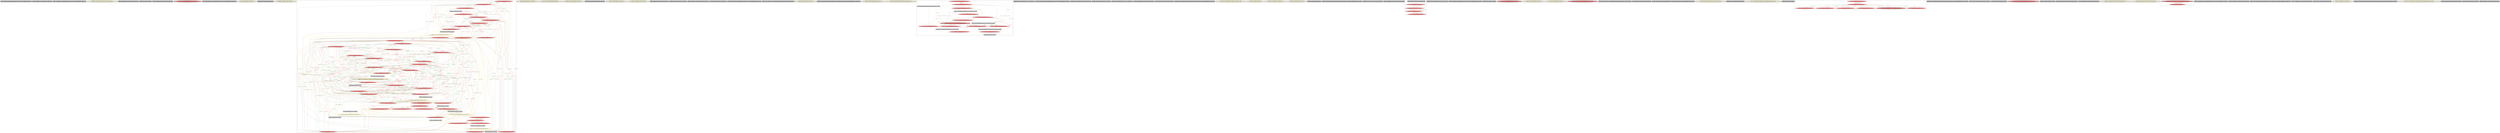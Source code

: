 
digraph G {





subgraph cluster81 {


node692 [penwidth=3.0,fontsize=20,fillcolor=grey,label="[9/62]  %arrayidx = getelementptr inbounds i32*, i32** %14, i64 %idxprom, !dbg !1323",shape=rectangle,style=filled ]



}

subgraph cluster80 {


node691 [penwidth=3.0,fontsize=20,fillcolor=grey,label="[84/87]  %idxprom33 = zext i32 %42 to i64, !dbg !1388",shape=rectangle,style=filled ]



}

subgraph cluster79 {


node690 [penwidth=3.0,fontsize=20,fillcolor=grey,label="[91/92]  %arrayidx53 = getelementptr inbounds i32*, i32** %56, i64 %idxprom52, !dbg !1415",shape=rectangle,style=filled ]



}

subgraph cluster12 {


node548 [penwidth=3.0,fontsize=20,fillcolor=lemonchiffon,label="[283/284]  br label %for.cond23, !dbg !1404, !llvm.loop !1405",shape=ellipse,style=filled ]



}

subgraph cluster21 {


node620 [penwidth=3.0,fontsize=20,fillcolor=grey,label="[180/183]  %idxprom9 = zext i32 %22 to i64, !dbg !1348",shape=rectangle,style=filled ]



}

subgraph cluster24 {


node623 [penwidth=3.0,fontsize=20,fillcolor=grey,label="[334/335]  %i = alloca i32, align 4",shape=rectangle,style=filled ]



}

subgraph cluster26 {


node625 [penwidth=3.0,fontsize=20,fillcolor=grey,label="[275/276]  %idxprom40 = zext i32 %48 to i64, !dbg !1397",shape=rectangle,style=filled ]



}

subgraph cluster29 {


node628 [penwidth=3.0,fontsize=20,fillcolor=lightcoral,label="[120/121]  call void @_ZdaPv(i8* %62) #11, !dbg !1425",shape=ellipse,style=filled ]



}

subgraph cluster18 {


node617 [penwidth=3.0,fontsize=20,fillcolor=grey,label="[139/140]  %arrayidx41 = getelementptr inbounds i32*, i32** %47, i64 %idxprom40, !dbg !1397",shape=rectangle,style=filled ]



}

subgraph cluster22 {


node621 [penwidth=3.0,fontsize=20,fillcolor=lemonchiffon,label="[5/6]  br label %delete.end, !dbg !1418",shape=ellipse,style=filled ]



}

subgraph cluster78 {


node689 [penwidth=3.0,fontsize=20,fillcolor=grey,label="[342/343]  %vsize.addr = alloca i32, align 4",shape=rectangle,style=filled ]



}

subgraph cluster34 {


node633 [penwidth=3.0,fontsize=20,fillcolor=lemonchiffon,label="[285/286]  br label %for.cond26, !dbg !1377",shape=ellipse,style=filled ]



}

subgraph cluster16 {


node613 [fillcolor=lightcoral,label="[169/170]  %34 = load i32, i32* %j, align 4, !dbg !1378",shape=ellipse,style=filled ]
node612 [fillcolor=grey,label="[98/293]  %cmp = icmp ult i32 %6, %7, !dbg !1318",shape=rectangle,style=filled ]
node607 [fillcolor=grey,label="[230/231]  %inc = add i32 %16, 1, !dbg !1327",shape=rectangle,style=filled ]
node606 [fillcolor=lightcoral,label="[217/220]  %37 = load i32, i32* %i, align 4, !dbg !1385",shape=ellipse,style=filled ]
node605 [fillcolor=lightcoral,label="[78/297]  store i32 %inc47, i32* %i, align 4, !dbg !1403",shape=ellipse,style=filled ]
node601 [fillcolor=grey,label="[271/288]  %cmp24 = icmp ult i32 %32, %33, !dbg !1372",shape=rectangle,style=filled ]
node600 [fillcolor=lemonchiffon,label="[152/225]  br i1 %cmp27, label %for.body28, label %for.end39, !dbg !1382",shape=ellipse,style=filled ]
node609 [fillcolor=lightcoral,label="[95/96]  %60 = load i32, i32* %i, align 4, !dbg !1420",shape=ellipse,style=filled ]
node596 [fillcolor=lemonchiffon,label="[272/287]  br i1 %cmp24, label %for.body25, label %for.end48, !dbg !1373",shape=ellipse,style=filled ]
node595 [fillcolor=lightcoral,label="[236/251]  %18 = load i32, i32* %vsize.addr, align 4, !dbg !1336",shape=ellipse,style=filled ]
node594 [fillcolor=lightcoral,label="[97/294]  %6 = load i32, i32* %i, align 4, !dbg !1315",shape=ellipse,style=filled ]
node611 [fillcolor=lightcoral,label="[71/304]  %16 = load i32, i32* %i, align 4, !dbg !1327",shape=ellipse,style=filled ]
node592 [fillcolor=grey,label="[239/240]  %inc21 = add i32 %31, 1, !dbg !1362",shape=rectangle,style=filled ]
node590 [fillcolor=lightcoral,label="[74/301]  store i32 %inc21, i32* %i, align 4, !dbg !1362",shape=ellipse,style=filled ]
node599 [fillcolor=lightcoral,label="[72/303]  store i32 0, i32* %i, align 4, !dbg !1407",shape=ellipse,style=filled ]
node589 [fillcolor=lightcoral,label="[186/187]  %24 = load i32, i32* %j, align 4, !dbg !1351",shape=ellipse,style=filled ]
node588 [fillcolor=grey,label="[166/167]  %inc18 = add i32 %30, 1, !dbg !1357",shape=rectangle,style=filled ]
node567 [fillcolor=lightcoral,label="[281/282]  %53 = load i32, i32* %i, align 4, !dbg !1403",shape=ellipse,style=filled ]
node602 [fillcolor=lightcoral,label="[270/289]  %33 = load i32, i32* %vsize.addr, align 4, !dbg !1371",shape=ellipse,style=filled ]
node593 [fillcolor=lightcoral,label="[70/305]  store i32 0, i32* %i, align 4, !dbg !1366",shape=ellipse,style=filled ]
node574 [fillcolor=grey,label="[200/201]  %inc38 = add i32 %46, 1, !dbg !1393",shape=rectangle,style=filled ]
node584 [fillcolor=grey,label="[80/81]  %cmp50 = icmp ult i32 %54, %55, !dbg !1413",shape=rectangle,style=filled ]
node560 [fillcolor=lightcoral,label="[160/213]  store i32 1, i32* %j, align 4, !dbg !1374",shape=ellipse,style=filled ]
node561 [fillcolor=lightcoral,label="[157/216]  %39 = load i32, i32* %j, align 4, !dbg !1386",shape=ellipse,style=filled ]
node578 [fillcolor=lightcoral,label="[68/307]  store i32 0, i32* %i, align 4, !dbg !1331",shape=ellipse,style=filled ]
node597 [fillcolor=grey,label="[277/278]  %inc47 = add i32 %53, 1, !dbg !1403",shape=rectangle,style=filled ]
node564 [fillcolor=lightcoral,label="[161/212]  %44 = load i32, i32* %j, align 4, !dbg !1390",shape=ellipse,style=filled ]
node579 [fillcolor=lightcoral,label="[75/300]  %15 = load i32, i32* %i, align 4, !dbg !1324",shape=ellipse,style=filled ]
node610 [fillcolor=lightcoral,label="[66/309]  store i32 %inc55, i32* %i, align 4, !dbg !1420",shape=ellipse,style=filled ]
node583 [fillcolor=lightcoral,label="[159/214]  %29 = load i32, i32* %j, align 4, !dbg !1354",shape=ellipse,style=filled ]
node566 [fillcolor=lightcoral,label="[254/269]  %0 = load i32, i32* %vsize.addr, align 4, !dbg !1309",shape=ellipse,style=filled ]
node577 [fillcolor=lightcoral,label="[83/88]  %42 = load i32, i32* %i, align 4, !dbg !1389",shape=ellipse,style=filled ]
node555 [fillcolor=lightcoral,label="[188/189]  %20 = load i32, i32* %hsize.addr, align 4, !dbg !1345",shape=ellipse,style=filled ]
node565 [fillcolor=lightcoral,label="[171/198]  %19 = load i32, i32* %j, align 4, !dbg !1343",shape=ellipse,style=filled ]
node569 [fillcolor=lightcoral,label="[164/211]  store i32 %inc18, i32* %j, align 4, !dbg !1357",shape=ellipse,style=filled ]
node559 [fillcolor=lightcoral,label="[199/202]  %46 = load i32, i32* %j, align 4, !dbg !1393",shape=ellipse,style=filled ]
node557 [fillcolor=lightcoral,label="[69/306]  %27 = load i32, i32* %i, align 4, !dbg !1353",shape=ellipse,style=filled ]
node556 [fillcolor=lightcoral,label="[203/208]  %50 = load i32, i32* %j, align 4, !dbg !1399",shape=ellipse,style=filled ]
node562 [fillcolor=lightcoral,label="[165/210]  %30 = load i32, i32* %j, align 4, !dbg !1357",shape=ellipse,style=filled ]
node604 [fillcolor=lemonchiffon,label="[173/196]  br i1 %cmp7, label %for.body8, label %for.end19, !dbg !1347",shape=ellipse,style=filled ]
node586 [fillcolor=lightcoral,label="[235/290]  store i32 %vsize, i32* %vsize.addr, align 4",shape=ellipse,style=filled ]
node552 [fillcolor=grey,label="[65/310]  %inc55 = add i32 %60, 1, !dbg !1420",shape=rectangle,style=filled ]
node582 [fillcolor=grey,label="[237/250]  %cmp4 = icmp ult i32 %17, %18, !dbg !1337",shape=rectangle,style=filled ]
node614 [fillcolor=lightcoral,label="[77/298]  %32 = load i32, i32* %i, align 4, !dbg !1369",shape=ellipse,style=filled ]
node563 [fillcolor=lightcoral,label="[158/215]  store i32 0, i32* %j, align 4, !dbg !1339",shape=ellipse,style=filled ]
node608 [fillcolor=lightcoral,label="[79/296]  %54 = load i32, i32* %i, align 4, !dbg !1410",shape=ellipse,style=filled ]
node554 [fillcolor=lightcoral,label="[149/228]  store i32 %hsize, i32* %hsize.addr, align 4",shape=ellipse,style=filled ]
node568 [fillcolor=lightcoral,label="[76/299]  store i32 %inc, i32* %i, align 4, !dbg !1327",shape=ellipse,style=filled ]
node615 [fillcolor=lightcoral,label="[73/302]  %22 = load i32, i32* %i, align 4, !dbg !1350",shape=ellipse,style=filled ]
node570 [fillcolor=grey,label="[172/197]  %cmp7 = icmp ult i32 %19, %20, !dbg !1346",shape=rectangle,style=filled ]
node585 [penwidth=3.0,fontsize=20,fillcolor=lemonchiffon,label="[64/315]  br i1 %cmp50, label %for.body51, label %for.end56, !dbg !1414",shape=ellipse,style=filled ]
node571 [fillcolor=lightcoral,label="[279/280]  %48 = load i32, i32* %i, align 4, !dbg !1398",shape=ellipse,style=filled ]
node587 [fillcolor=lemonchiffon,label="[238/249]  br i1 %cmp4, label %for.body5, label %for.end22, !dbg !1338",shape=ellipse,style=filled ]
node598 [fillcolor=lemonchiffon,label="[99/292]  br i1 %cmp, label %for.body, label %for.end, !dbg !1319",shape=ellipse,style=filled ]
node572 [fillcolor=lightcoral,label="[146/229]  %8 = load i32, i32* %hsize.addr, align 4, !dbg !1320",shape=ellipse,style=filled ]
node558 [fillcolor=lightcoral,label="[168/209]  store i32 %inc38, i32* %j, align 4, !dbg !1393",shape=ellipse,style=filled ]
node573 [fillcolor=lightcoral,label="[89/94]  %57 = load i32, i32* %i, align 4, !dbg !1417",shape=ellipse,style=filled ]
node575 [fillcolor=lightcoral,label="[82/295]  store i32 0, i32* %i, align 4, !dbg !1312",shape=ellipse,style=filled ]
node553 [fillcolor=lightcoral,label="[150/227]  %35 = load i32, i32* %hsize.addr, align 4, !dbg !1380",shape=ellipse,style=filled ]
node576 [fillcolor=lightcoral,label="[245/246]  %31 = load i32, i32* %i, align 4, !dbg !1362",shape=ellipse,style=filled ]
node603 [fillcolor=grey,label="[151/226]  %cmp27 = icmp ult i32 %34, %35, !dbg !1381",shape=rectangle,style=filled ]
node580 [fillcolor=lightcoral,label="[67/308]  %17 = load i32, i32* %i, align 4, !dbg !1334",shape=ellipse,style=filled ]
node591 [fillcolor=lightcoral,label="[252/253]  %55 = load i32, i32* %vsize.addr, align 4, !dbg !1412",shape=ellipse,style=filled ]
node581 [fillcolor=lightcoral,label="[234/291]  %7 = load i32, i32* %vsize.addr, align 4, !dbg !1317",shape=ellipse,style=filled ]

node604->node615 [style=solid,color=gold,label="C",penwidth=1.0,fontcolor=gold ]
node577->node568 [style=solid,color=firebrick3,label="A|indep|Const",penwidth=1.0,fontcolor=firebrick3 ]
node604->node589 [style=solid,color=gold,label="C",penwidth=1.0,fontcolor=gold ]
node604->node569 [style=solid,color=gold,label="C",penwidth=1.0,fontcolor=gold ]
node604->node562 [style=solid,color=gold,label="C",penwidth=1.0,fontcolor=gold ]
node604->node555 [style=solid,color=gold,label="C",penwidth=1.0,fontcolor=gold ]
node600->node561 [style=solid,color=gold,label="C",penwidth=1.0,fontcolor=gold ]
node600->node559 [style=solid,color=gold,label="C",penwidth=1.0,fontcolor=gold ]
node600->node558 [style=solid,color=gold,label="C",penwidth=1.0,fontcolor=gold ]
node578->node608 [style=solid,color=forestgreen,label="T|indep|Const",penwidth=1.0,fontcolor=forestgreen ]
node611->node599 [style=solid,color=firebrick3,label="A|indep|Const",penwidth=1.0,fontcolor=firebrick3 ]
node599->node615 [style=solid,color=forestgreen,label="T|indep|Const",penwidth=1.0,fontcolor=forestgreen ]
node615->node599 [style=solid,color=firebrick3,label="A|indep|Const",penwidth=1.0,fontcolor=firebrick3 ]
node599->node609 [style=solid,color=forestgreen,label="T|indep|Const",penwidth=1.0,fontcolor=forestgreen ]
node565->node558 [style=solid,color=firebrick3,label="A|indep|Const",penwidth=1.0,fontcolor=firebrick3 ]
node609->node599 [style=solid,color=firebrick3,label="A|indep|Const",penwidth=1.0,fontcolor=firebrick3 ]
node599->node606 [style=solid,color=forestgreen,label="T|indep|Const",penwidth=1.0,fontcolor=forestgreen ]
node598->node612 [style=solid,color=gold,label="C",penwidth=1.0,fontcolor=gold ]
node612->node598 [style=solid,color=black,label="",penwidth=0.5,fontcolor=black ]
node598->node572 [style=solid,color=gold,label="C",penwidth=1.0,fontcolor=gold ]
node596->node614 [style=solid,color=gold,label="C",penwidth=1.0,fontcolor=gold ]
node571->node575 [style=solid,color=firebrick3,label="A|indep|Const",penwidth=1.0,fontcolor=firebrick3 ]
node596->node613 [style=solid,color=gold,label="C",penwidth=1.0,fontcolor=gold ]
node601->node596 [style=solid,color=black,label="",penwidth=0.5,fontcolor=black ]
node577->node575 [style=solid,color=firebrick3,label="A|indep|Const",penwidth=1.0,fontcolor=firebrick3 ]
node596->node553 [style=solid,color=gold,label="C",penwidth=1.0,fontcolor=gold ]
node605->node557 [style=solid,color=forestgreen,label="T|indep|Const",penwidth=1.0,fontcolor=forestgreen ]
node557->node605 [style=solid,color=firebrick3,label="A|indep|Const",penwidth=1.0,fontcolor=firebrick3 ]
node610->node594 [style=solid,color=forestgreen,label="T|indep|Const",penwidth=1.0,fontcolor=forestgreen ]
node575->node571 [style=solid,color=forestgreen,label="T|indep|Const",penwidth=1.0,fontcolor=forestgreen ]
node605->node594 [style=solid,color=forestgreen,label="T|indep|Const",penwidth=1.0,fontcolor=forestgreen ]
node606->node568 [style=solid,color=firebrick3,label="A|indep|Const",penwidth=1.0,fontcolor=firebrick3 ]
node594->node599 [style=solid,color=firebrick3,label="A|indep|Const",penwidth=1.0,fontcolor=firebrick3 ]
node593->node606 [style=solid,color=forestgreen,label="T|indep|Const",penwidth=1.0,fontcolor=forestgreen ]
node593->node594 [style=solid,color=forestgreen,label="T|indep|Const",penwidth=1.0,fontcolor=forestgreen ]
node556->node569 [style=solid,color=firebrick3,label="A|indep|Const",penwidth=1.0,fontcolor=firebrick3 ]
node569->node556 [style=solid,color=forestgreen,label="T|indep|Const",penwidth=1.0,fontcolor=forestgreen ]
node591->node584 [style=solid,color=black,label="",penwidth=0.5,fontcolor=black ]
node590->node615 [style=solid,color=forestgreen,label="T|indep|Const",penwidth=1.0,fontcolor=forestgreen ]
node596->node601 [style=solid,color=gold,label="C",penwidth=1.0,fontcolor=gold ]
node615->node590 [style=solid,color=firebrick3,label="A|indep|Const",penwidth=1.0,fontcolor=firebrick3 ]
node590->node611 [style=solid,color=forestgreen,label="T|indep|Const",penwidth=1.0,fontcolor=forestgreen ]
node595->node582 [style=solid,color=black,label="",penwidth=0.5,fontcolor=black ]
node611->node590 [style=solid,color=firebrick3,label="A|indep|Const",penwidth=1.0,fontcolor=firebrick3 ]
node609->node590 [style=solid,color=firebrick3,label="A|indep|Const",penwidth=1.0,fontcolor=firebrick3 ]
node590->node606 [style=solid,color=forestgreen,label="T|indep|Const",penwidth=1.0,fontcolor=forestgreen ]
node604->node604 [style=solid,color=gold,label="C",penwidth=1.0,fontcolor=gold ]
node596->node596 [style=solid,color=gold,label="C",penwidth=1.0,fontcolor=gold ]
node587->node587 [style=solid,color=gold,label="C",penwidth=1.0,fontcolor=gold ]
node594->node578 [style=solid,color=firebrick3,label="A|indep|Const",penwidth=1.0,fontcolor=firebrick3 ]
node593->node609 [style=solid,color=forestgreen,label="T|indep|Const",penwidth=1.0,fontcolor=forestgreen ]
node599->node571 [style=solid,color=forestgreen,label="T|indep|Const",penwidth=1.0,fontcolor=forestgreen ]
node563->node561 [style=solid,color=forestgreen,label="T|indep|Const",penwidth=1.0,fontcolor=forestgreen ]
node587->node555 [style=solid,color=gold,label="C",penwidth=1.0,fontcolor=gold ]
node585->node584 [style=solid,color=gold,label="C",penwidth=1.0,fontcolor=gold ]
node555->node570 [style=solid,color=black,label="",penwidth=0.5,fontcolor=black ]
node575->node594 [style=solid,color=forestgreen,label="T|indep|Const",penwidth=1.0,fontcolor=forestgreen ]
node587->node565 [style=solid,color=gold,label="C",penwidth=1.0,fontcolor=gold ]
node583->node560 [style=solid,color=firebrick3,label="A|indep|Const",penwidth=1.0,fontcolor=firebrick3 ]
node596->node600 [style=solid,color=gold,label="C",penwidth=1.0,fontcolor=gold ]
node599->node576 [style=solid,color=forestgreen,label="T|indep|Const",penwidth=1.0,fontcolor=forestgreen ]
node562->node588 [style=solid,color=black,label="",penwidth=0.5,fontcolor=black ]
node576->node599 [style=solid,color=firebrick3,label="A|indep|Const",penwidth=1.0,fontcolor=firebrick3 ]
node565->node570 [style=solid,color=black,label="",penwidth=0.5,fontcolor=black ]
node558->node564 [style=solid,color=forestgreen,label="T|indep|Const",penwidth=1.0,fontcolor=forestgreen ]
node579->node578 [style=solid,color=firebrick3,label="A|indep|Const",penwidth=1.0,fontcolor=firebrick3 ]
node557->node568 [style=solid,color=firebrick3,label="A|indep|Const",penwidth=1.0,fontcolor=firebrick3 ]
node563->node583 [style=solid,color=forestgreen,label="T|indep|Const",penwidth=1.0,fontcolor=forestgreen ]
node568->node557 [style=solid,color=forestgreen,label="T|indep|Const",penwidth=1.0,fontcolor=forestgreen ]
node605->node609 [style=solid,color=forestgreen,label="T|indep|Const",penwidth=1.0,fontcolor=forestgreen ]
node578->node576 [style=solid,color=forestgreen,label="T|indep|Const",penwidth=1.0,fontcolor=forestgreen ]
node564->node563 [style=solid,color=firebrick3,label="A|indep|Const",penwidth=1.0,fontcolor=firebrick3 ]
node593->node579 [style=solid,color=forestgreen,label="T|indep|Const",penwidth=1.0,fontcolor=forestgreen ]
node569->node559 [style=solid,color=forestgreen,label="T|indep|Const",penwidth=1.0,fontcolor=forestgreen ]
node609->node568 [style=solid,color=firebrick3,label="A|indep|Const",penwidth=1.0,fontcolor=firebrick3 ]
node567->node605 [style=solid,color=firebrick3,label="A|indep|Const",penwidth=1.0,fontcolor=firebrick3 ]
node554->node572 [style=solid,color=forestgreen,label="T|indep|Const",penwidth=1.0,fontcolor=forestgreen ]
node615->node578 [style=solid,color=firebrick3,label="A|indep|Const",penwidth=1.0,fontcolor=firebrick3 ]
node608->node593 [style=solid,color=firebrick3,label="A|indep|Const",penwidth=1.0,fontcolor=firebrick3 ]
node583->node563 [style=solid,color=firebrick3,label="A|indep|Const",penwidth=1.0,fontcolor=firebrick3 ]
node593->node571 [style=solid,color=forestgreen,label="T|indep|Const",penwidth=1.0,fontcolor=forestgreen ]
node578->node571 [style=solid,color=forestgreen,label="T|indep|Const",penwidth=1.0,fontcolor=forestgreen ]
node571->node593 [style=solid,color=firebrick3,label="A|indep|Const",penwidth=1.0,fontcolor=firebrick3 ]
node599->node594 [style=solid,color=forestgreen,label="T|indep|Const",penwidth=1.0,fontcolor=forestgreen ]
node583->node558 [style=solid,color=firebrick3,label="A|indep|Const",penwidth=1.0,fontcolor=firebrick3 ]
node590->node573 [style=solid,color=forestgreen,label="T|indep|Const",penwidth=1.0,fontcolor=forestgreen ]
node615->node593 [style=solid,color=firebrick3,label="A|indep|Const",penwidth=1.0,fontcolor=firebrick3 ]
node587->node592 [style=solid,color=gold,label="C",penwidth=1.0,fontcolor=gold ]
node568->node580 [style=solid,color=forestgreen,label="T|indep|Const",penwidth=1.0,fontcolor=forestgreen ]
node590->node608 [style=solid,color=forestgreen,label="T|indep|Const",penwidth=1.0,fontcolor=forestgreen ]
node594->node568 [style=solid,color=firebrick3,label="A|indep|Const",penwidth=1.0,fontcolor=firebrick3 ]
node600->node603 [style=solid,color=gold,label="C",penwidth=1.0,fontcolor=gold ]
node569->node565 [style=solid,color=forestgreen,label="T|indep|Const",penwidth=1.0,fontcolor=forestgreen ]
node613->node558 [style=solid,color=firebrick3,label="A|indep|Const",penwidth=1.0,fontcolor=firebrick3 ]
node614->node575 [style=solid,color=firebrick3,label="A|indep|Const",penwidth=1.0,fontcolor=firebrick3 ]
node568->node571 [style=solid,color=forestgreen,label="T|indep|Const",penwidth=1.0,fontcolor=forestgreen ]
node611->node568 [style=solid,color=firebrick3,label="A|indep|Const",penwidth=1.0,fontcolor=firebrick3 ]
node568->node615 [style=solid,color=forestgreen,label="T|indep|Const",penwidth=1.0,fontcolor=forestgreen ]
node568->node579 [style=solid,color=forestgreen,label="T|indep|Const",penwidth=1.0,fontcolor=forestgreen ]
node608->node578 [style=solid,color=firebrick3,label="A|indep|Const",penwidth=1.0,fontcolor=firebrick3 ]
node600->node613 [style=solid,color=gold,label="C",penwidth=1.0,fontcolor=gold ]
node615->node568 [style=solid,color=firebrick3,label="A|indep|Const",penwidth=1.0,fontcolor=firebrick3 ]
node587->node595 [style=solid,color=gold,label="C",penwidth=1.0,fontcolor=gold ]
node569->node589 [style=solid,color=forestgreen,label="T|indep|Const",penwidth=1.0,fontcolor=forestgreen ]
node562->node563 [style=solid,color=firebrick3,label="A|indep|Const",penwidth=1.0,fontcolor=firebrick3 ]
node586->node581 [style=solid,color=forestgreen,label="T|indep|Const",penwidth=1.0,fontcolor=forestgreen ]
node577->node578 [style=solid,color=firebrick3,label="A|indep|Const",penwidth=1.0,fontcolor=firebrick3 ]
node575->node576 [style=solid,color=forestgreen,label="T|indep|Const",penwidth=1.0,fontcolor=forestgreen ]
node590->node576 [style=solid,color=forestgreen,label="T|indep|Const",penwidth=1.0,fontcolor=forestgreen ]
node606->node590 [style=solid,color=firebrick3,label="A|indep|Const",penwidth=1.0,fontcolor=firebrick3 ]
node583->node569 [style=solid,color=firebrick3,label="A|indep|Const",penwidth=1.0,fontcolor=firebrick3 ]
node593->node557 [style=solid,color=forestgreen,label="T|indep|Const",penwidth=1.0,fontcolor=forestgreen ]
node584->node585 [style=solid,color=black,label="",penwidth=0.5,fontcolor=black ]
node593->node611 [style=solid,color=forestgreen,label="T|indep|Const",penwidth=1.0,fontcolor=forestgreen ]
node596->node571 [style=solid,color=gold,label="C",penwidth=1.0,fontcolor=gold ]
node568->node608 [style=solid,color=forestgreen,label="T|indep|Const",penwidth=1.0,fontcolor=forestgreen ]
node562->node560 [style=solid,color=firebrick3,label="A|indep|Const",penwidth=1.0,fontcolor=firebrick3 ]
node615->node610 [style=solid,color=firebrick3,label="A|indep|Const",penwidth=1.0,fontcolor=firebrick3 ]
node560->node565 [style=solid,color=forestgreen,label="T|indep|Const",penwidth=1.0,fontcolor=forestgreen ]
node604->node557 [style=solid,color=gold,label="C",penwidth=1.0,fontcolor=gold ]
node614->node593 [style=solid,color=firebrick3,label="A|indep|Const",penwidth=1.0,fontcolor=firebrick3 ]
node596->node597 [style=solid,color=gold,label="C",penwidth=1.0,fontcolor=gold ]
node556->node558 [style=solid,color=firebrick3,label="A|indep|Const",penwidth=1.0,fontcolor=firebrick3 ]
node571->node610 [style=solid,color=firebrick3,label="A|indep|Const",penwidth=1.0,fontcolor=firebrick3 ]
node602->node601 [style=solid,color=black,label="",penwidth=0.5,fontcolor=black ]
node590->node609 [style=solid,color=forestgreen,label="T|indep|Const",penwidth=1.0,fontcolor=forestgreen ]
node576->node605 [style=solid,color=firebrick3,label="A|indep|Const",penwidth=1.0,fontcolor=firebrick3 ]
node594->node575 [style=solid,color=firebrick3,label="A|indep|Const",penwidth=1.0,fontcolor=firebrick3 ]
node605->node576 [style=solid,color=forestgreen,label="T|indep|Const",penwidth=1.0,fontcolor=forestgreen ]
node580->node568 [style=solid,color=firebrick3,label="A|indep|Const",penwidth=1.0,fontcolor=firebrick3 ]
node578->node606 [style=solid,color=forestgreen,label="T|indep|Const",penwidth=1.0,fontcolor=forestgreen ]
node609->node605 [style=solid,color=firebrick3,label="A|indep|Const",penwidth=1.0,fontcolor=firebrick3 ]
node593->node576 [style=solid,color=forestgreen,label="T|indep|Const",penwidth=1.0,fontcolor=forestgreen ]
node593->node573 [style=solid,color=forestgreen,label="T|indep|Const",penwidth=1.0,fontcolor=forestgreen ]
node608->node610 [style=solid,color=firebrick3,label="A|indep|Const",penwidth=1.0,fontcolor=firebrick3 ]
node558->node559 [style=solid,color=forestgreen,label="T|indep|Const",penwidth=1.0,fontcolor=forestgreen ]
node563->node559 [style=solid,color=forestgreen,label="T|indep|Const",penwidth=1.0,fontcolor=forestgreen ]
node573->node575 [style=solid,color=firebrick3,label="A|indep|Const",penwidth=1.0,fontcolor=firebrick3 ]
node580->node605 [style=solid,color=firebrick3,label="A|indep|Const",penwidth=1.0,fontcolor=firebrick3 ]
node610->node606 [style=solid,color=forestgreen,label="T|indep|Const",penwidth=1.0,fontcolor=forestgreen ]
node571->node568 [style=solid,color=firebrick3,label="A|indep|Const",penwidth=1.0,fontcolor=firebrick3 ]
node568->node594 [style=solid,color=forestgreen,label="T|indep|Const",penwidth=1.0,fontcolor=forestgreen ]
node611->node578 [style=solid,color=firebrick3,label="A|indep|Const",penwidth=1.0,fontcolor=firebrick3 ]
node596->node560 [style=solid,color=gold,label="C",penwidth=1.0,fontcolor=gold ]
node567->node575 [style=solid,color=firebrick3,label="A|indep|Const",penwidth=1.0,fontcolor=firebrick3 ]
node576->node593 [style=solid,color=firebrick3,label="A|indep|Const",penwidth=1.0,fontcolor=firebrick3 ]
node610->node577 [style=solid,color=forestgreen,label="T|indep|Const",penwidth=1.0,fontcolor=forestgreen ]
node556->node560 [style=solid,color=firebrick3,label="A|indep|Const",penwidth=1.0,fontcolor=firebrick3 ]
node560->node562 [style=solid,color=forestgreen,label="T|indep|Const",penwidth=1.0,fontcolor=forestgreen ]
node589->node569 [style=solid,color=firebrick3,label="A|indep|Const",penwidth=1.0,fontcolor=firebrick3 ]
node573->node605 [style=solid,color=firebrick3,label="A|indep|Const",penwidth=1.0,fontcolor=firebrick3 ]
node593->node580 [style=solid,color=forestgreen,label="T|indep|Const",penwidth=1.0,fontcolor=forestgreen ]
node605->node608 [style=solid,color=forestgreen,label="T|indep|Const",penwidth=1.0,fontcolor=forestgreen ]
node563->node565 [style=solid,color=forestgreen,label="T|indep|Const",penwidth=1.0,fontcolor=forestgreen ]
node560->node613 [style=solid,color=forestgreen,label="T|indep|Const",penwidth=1.0,fontcolor=forestgreen ]
node576->node568 [style=solid,color=firebrick3,label="A|indep|Const",penwidth=1.0,fontcolor=firebrick3 ]
node575->node615 [style=solid,color=forestgreen,label="T|indep|Const",penwidth=1.0,fontcolor=forestgreen ]
node610->node576 [style=solid,color=forestgreen,label="T|indep|Const",penwidth=1.0,fontcolor=forestgreen ]
node600->node553 [style=solid,color=gold,label="C",penwidth=1.0,fontcolor=gold ]
node557->node610 [style=solid,color=firebrick3,label="A|indep|Const",penwidth=1.0,fontcolor=firebrick3 ]
node603->node600 [style=solid,color=black,label="",penwidth=0.5,fontcolor=black ]
node611->node605 [style=solid,color=firebrick3,label="A|indep|Const",penwidth=1.0,fontcolor=firebrick3 ]
node610->node615 [style=solid,color=forestgreen,label="T|indep|Const",penwidth=1.0,fontcolor=forestgreen ]
node575->node609 [style=solid,color=forestgreen,label="T|indep|Const",penwidth=1.0,fontcolor=forestgreen ]
node605->node577 [style=solid,color=forestgreen,label="T|indep|Const",penwidth=1.0,fontcolor=forestgreen ]
node561->node563 [style=solid,color=firebrick3,label="A|indep|Const",penwidth=1.0,fontcolor=firebrick3 ]
node604->node583 [style=solid,color=gold,label="C",penwidth=1.0,fontcolor=gold ]
node579->node605 [style=solid,color=firebrick3,label="A|indep|Const",penwidth=1.0,fontcolor=firebrick3 ]
node605->node614 [style=solid,color=forestgreen,label="T|indep|Const",penwidth=1.0,fontcolor=forestgreen ]
node575->node608 [style=solid,color=forestgreen,label="T|indep|Const",penwidth=1.0,fontcolor=forestgreen ]
node567->node597 [style=solid,color=black,label="",penwidth=0.5,fontcolor=black ]
node576->node575 [style=solid,color=firebrick3,label="A|indep|Const",penwidth=1.0,fontcolor=firebrick3 ]
node575->node577 [style=solid,color=forestgreen,label="T|indep|Const",penwidth=1.0,fontcolor=forestgreen ]
node578->node594 [style=solid,color=forestgreen,label="T|indep|Const",penwidth=1.0,fontcolor=forestgreen ]
node569->node613 [style=solid,color=forestgreen,label="T|indep|Const",penwidth=1.0,fontcolor=forestgreen ]
node580->node575 [style=solid,color=firebrick3,label="A|indep|Const",penwidth=1.0,fontcolor=firebrick3 ]
node593->node567 [style=solid,color=forestgreen,label="T|indep|Const",penwidth=1.0,fontcolor=forestgreen ]
node593->node614 [style=solid,color=forestgreen,label="T|indep|Const",penwidth=1.0,fontcolor=forestgreen ]
node575->node579 [style=solid,color=forestgreen,label="T|indep|Const",penwidth=1.0,fontcolor=forestgreen ]
node606->node610 [style=solid,color=firebrick3,label="A|indep|Const",penwidth=1.0,fontcolor=firebrick3 ]
node588->node569 [style=solid,color=black,label="",penwidth=0.5,fontcolor=black ]
node610->node611 [style=solid,color=forestgreen,label="T|indep|Const",penwidth=1.0,fontcolor=forestgreen ]
node577->node590 [style=solid,color=firebrick3,label="A|indep|Const",penwidth=1.0,fontcolor=firebrick3 ]
node605->node573 [style=solid,color=forestgreen,label="T|indep|Const",penwidth=1.0,fontcolor=forestgreen ]
node569->node562 [style=solid,color=forestgreen,label="T|indep|Const",penwidth=1.0,fontcolor=forestgreen ]
node569->node583 [style=solid,color=forestgreen,label="T|indep|Const",penwidth=1.0,fontcolor=forestgreen ]
node577->node610 [style=solid,color=firebrick3,label="A|indep|Const",penwidth=1.0,fontcolor=firebrick3 ]
node606->node578 [style=solid,color=firebrick3,label="A|indep|Const",penwidth=1.0,fontcolor=firebrick3 ]
node573->node610 [style=solid,color=firebrick3,label="A|indep|Const",penwidth=1.0,fontcolor=firebrick3 ]
node597->node605 [style=solid,color=black,label="",penwidth=0.5,fontcolor=black ]
node556->node563 [style=solid,color=firebrick3,label="A|indep|Const",penwidth=1.0,fontcolor=firebrick3 ]
node563->node562 [style=solid,color=forestgreen,label="T|indep|Const",penwidth=1.0,fontcolor=forestgreen ]
node559->node569 [style=solid,color=firebrick3,label="A|indep|Const",penwidth=1.0,fontcolor=firebrick3 ]
node614->node599 [style=solid,color=firebrick3,label="A|indep|Const",penwidth=1.0,fontcolor=firebrick3 ]
node611->node607 [style=solid,color=black,label="",penwidth=0.5,fontcolor=black ]
node587->node582 [style=solid,color=gold,label="C",penwidth=1.0,fontcolor=gold ]
node590->node577 [style=solid,color=forestgreen,label="T|indep|Const",penwidth=1.0,fontcolor=forestgreen ]
node561->node560 [style=solid,color=firebrick3,label="A|indep|Const",penwidth=1.0,fontcolor=firebrick3 ]
node587->node580 [style=solid,color=gold,label="C",penwidth=1.0,fontcolor=gold ]
node585->node609 [style=solid,color=gold,label="C",penwidth=1.0,fontcolor=gold ]
node613->node603 [style=solid,color=black,label="",penwidth=0.5,fontcolor=black ]
node581->node612 [style=solid,color=black,label="",penwidth=0.5,fontcolor=black ]
node576->node610 [style=solid,color=firebrick3,label="A|indep|Const",penwidth=1.0,fontcolor=firebrick3 ]
node591->node586 [style=solid,color=firebrick3,label="A|indep|Const",penwidth=1.0,fontcolor=firebrick3 ]
node611->node610 [style=solid,color=firebrick3,label="A|indep|Const",penwidth=1.0,fontcolor=firebrick3 ]
node558->node556 [style=solid,color=forestgreen,label="T|indep|Const",penwidth=1.0,fontcolor=forestgreen ]
node614->node601 [style=solid,color=black,label="",penwidth=0.5,fontcolor=black ]
node600->node577 [style=solid,color=gold,label="C",penwidth=1.0,fontcolor=gold ]
node608->node590 [style=solid,color=firebrick3,label="A|indep|Const",penwidth=1.0,fontcolor=firebrick3 ]
node605->node606 [style=solid,color=forestgreen,label="T|indep|Const",penwidth=1.0,fontcolor=forestgreen ]
node599->node579 [style=solid,color=forestgreen,label="T|indep|Const",penwidth=1.0,fontcolor=forestgreen ]
node608->node584 [style=solid,color=black,label="",penwidth=0.5,fontcolor=black ]
node605->node615 [style=solid,color=forestgreen,label="T|indep|Const",penwidth=1.0,fontcolor=forestgreen ]
node576->node592 [style=solid,color=black,label="",penwidth=0.5,fontcolor=black ]
node559->node563 [style=solid,color=firebrick3,label="A|indep|Const",penwidth=1.0,fontcolor=firebrick3 ]
node553->node554 [style=solid,color=firebrick3,label="A|indep|Const",penwidth=1.0,fontcolor=firebrick3 ]
node600->node574 [style=solid,color=gold,label="C",penwidth=1.0,fontcolor=gold ]
node615->node605 [style=solid,color=firebrick3,label="A|indep|Const",penwidth=1.0,fontcolor=firebrick3 ]
node576->node578 [style=solid,color=firebrick3,label="A|indep|Const",penwidth=1.0,fontcolor=firebrick3 ]
node579->node590 [style=solid,color=firebrick3,label="A|indep|Const",penwidth=1.0,fontcolor=firebrick3 ]
node559->node574 [style=solid,color=black,label="",penwidth=0.5,fontcolor=black ]
node614->node610 [style=solid,color=firebrick3,label="A|indep|Const",penwidth=1.0,fontcolor=firebrick3 ]
node589->node560 [style=solid,color=firebrick3,label="A|indep|Const",penwidth=1.0,fontcolor=firebrick3 ]
node598->node568 [style=solid,color=gold,label="C",penwidth=1.0,fontcolor=gold ]
node565->node569 [style=solid,color=firebrick3,label="A|indep|Const",penwidth=1.0,fontcolor=firebrick3 ]
node559->node558 [style=solid,color=firebrick3,label="A|indep|Const",penwidth=1.0,fontcolor=firebrick3 ]
node608->node599 [style=solid,color=firebrick3,label="A|indep|Const",penwidth=1.0,fontcolor=firebrick3 ]
node609->node552 [style=solid,color=black,label="",penwidth=0.5,fontcolor=black ]
node557->node575 [style=solid,color=firebrick3,label="A|indep|Const",penwidth=1.0,fontcolor=firebrick3 ]
node613->node569 [style=solid,color=firebrick3,label="A|indep|Const",penwidth=1.0,fontcolor=firebrick3 ]
node610->node571 [style=solid,color=forestgreen,label="T|indep|Const",penwidth=1.0,fontcolor=forestgreen ]
node598->node581 [style=solid,color=gold,label="C",penwidth=1.0,fontcolor=gold ]
node585->node591 [style=solid,color=gold,label="C",penwidth=1.0,fontcolor=gold ]
node576->node590 [style=solid,color=firebrick3,label="A|indep|Const",penwidth=1.0,fontcolor=firebrick3 ]
node596->node556 [style=solid,color=gold,label="C",penwidth=1.0,fontcolor=gold ]
node575->node606 [style=solid,color=forestgreen,label="T|indep|Const",penwidth=1.0,fontcolor=forestgreen ]
node615->node575 [style=solid,color=firebrick3,label="A|indep|Const",penwidth=1.0,fontcolor=firebrick3 ]
node593->node577 [style=solid,color=forestgreen,label="T|indep|Const",penwidth=1.0,fontcolor=forestgreen ]
node610->node557 [style=solid,color=forestgreen,label="T|indep|Const",penwidth=1.0,fontcolor=forestgreen ]
node600->node606 [style=solid,color=gold,label="C",penwidth=1.0,fontcolor=gold ]
node608->node605 [style=solid,color=firebrick3,label="A|indep|Const",penwidth=1.0,fontcolor=firebrick3 ]
node585->node585 [style=solid,color=gold,label="C",penwidth=1.0,fontcolor=gold ]
node596->node567 [style=solid,color=gold,label="C",penwidth=1.0,fontcolor=gold ]
node564->node558 [style=solid,color=firebrick3,label="A|indep|Const",penwidth=1.0,fontcolor=firebrick3 ]
node610->node573 [style=solid,color=forestgreen,label="T|indep|Const",penwidth=1.0,fontcolor=forestgreen ]
node568->node611 [style=solid,color=forestgreen,label="T|indep|Const",penwidth=1.0,fontcolor=forestgreen ]
node581->node586 [style=solid,color=firebrick3,label="A|indep|Const",penwidth=1.0,fontcolor=firebrick3 ]
node606->node575 [style=solid,color=firebrick3,label="A|indep|Const",penwidth=1.0,fontcolor=firebrick3 ]
node558->node562 [style=solid,color=forestgreen,label="T|indep|Const",penwidth=1.0,fontcolor=forestgreen ]
node613->node563 [style=solid,color=firebrick3,label="A|indep|Const",penwidth=1.0,fontcolor=firebrick3 ]
node579->node568 [style=solid,color=firebrick3,label="A|indep|Const",penwidth=1.0,fontcolor=firebrick3 ]
node598->node594 [style=solid,color=gold,label="C",penwidth=1.0,fontcolor=gold ]
node590->node567 [style=solid,color=forestgreen,label="T|indep|Const",penwidth=1.0,fontcolor=forestgreen ]
node565->node560 [style=solid,color=firebrick3,label="A|indep|Const",penwidth=1.0,fontcolor=firebrick3 ]
node558->node561 [style=solid,color=forestgreen,label="T|indep|Const",penwidth=1.0,fontcolor=forestgreen ]
node575->node573 [style=solid,color=forestgreen,label="T|indep|Const",penwidth=1.0,fontcolor=forestgreen ]
node611->node575 [style=solid,color=firebrick3,label="A|indep|Const",penwidth=1.0,fontcolor=firebrick3 ]
node562->node569 [style=solid,color=firebrick3,label="A|indep|Const",penwidth=1.0,fontcolor=firebrick3 ]
node577->node605 [style=solid,color=firebrick3,label="A|indep|Const",penwidth=1.0,fontcolor=firebrick3 ]
node610->node614 [style=solid,color=forestgreen,label="T|indep|Const",penwidth=1.0,fontcolor=forestgreen ]
node599->node580 [style=solid,color=forestgreen,label="T|indep|Const",penwidth=1.0,fontcolor=forestgreen ]
node608->node575 [style=solid,color=firebrick3,label="A|indep|Const",penwidth=1.0,fontcolor=firebrick3 ]
node573->node578 [style=solid,color=firebrick3,label="A|indep|Const",penwidth=1.0,fontcolor=firebrick3 ]
node560->node556 [style=solid,color=forestgreen,label="T|indep|Const",penwidth=1.0,fontcolor=forestgreen ]
node580->node590 [style=solid,color=firebrick3,label="A|indep|Const",penwidth=1.0,fontcolor=firebrick3 ]
node586->node591 [style=solid,color=forestgreen,label="T|indep|Const",penwidth=1.0,fontcolor=forestgreen ]
node605->node567 [style=solid,color=forestgreen,label="T|indep|Const",penwidth=1.0,fontcolor=forestgreen ]
node598->node598 [style=solid,color=gold,label="C",penwidth=1.0,fontcolor=gold ]
node575->node567 [style=solid,color=forestgreen,label="T|indep|Const",penwidth=1.0,fontcolor=forestgreen ]
node575->node614 [style=solid,color=forestgreen,label="T|indep|Const",penwidth=1.0,fontcolor=forestgreen ]
node567->node568 [style=solid,color=firebrick3,label="A|indep|Const",penwidth=1.0,fontcolor=firebrick3 ]
node609->node575 [style=solid,color=firebrick3,label="A|indep|Const",penwidth=1.0,fontcolor=firebrick3 ]
node614->node605 [style=solid,color=firebrick3,label="A|indep|Const",penwidth=1.0,fontcolor=firebrick3 ]
node596->node603 [style=solid,color=gold,label="C",penwidth=1.0,fontcolor=gold ]
node578->node579 [style=solid,color=forestgreen,label="T|indep|Const",penwidth=1.0,fontcolor=forestgreen ]
node611->node593 [style=solid,color=firebrick3,label="A|indep|Const",penwidth=1.0,fontcolor=firebrick3 ]
node605->node580 [style=solid,color=forestgreen,label="T|indep|Const",penwidth=1.0,fontcolor=forestgreen ]
node577->node599 [style=solid,color=firebrick3,label="A|indep|Const",penwidth=1.0,fontcolor=firebrick3 ]
node604->node565 [style=solid,color=gold,label="C",penwidth=1.0,fontcolor=gold ]
node570->node604 [style=solid,color=black,label="",penwidth=0.5,fontcolor=black ]
node585->node573 [style=solid,color=gold,label="C",penwidth=1.0,fontcolor=gold ]
node558->node565 [style=solid,color=forestgreen,label="T|indep|Const",penwidth=1.0,fontcolor=forestgreen ]
node605->node611 [style=solid,color=forestgreen,label="T|indep|Const",penwidth=1.0,fontcolor=forestgreen ]
node561->node558 [style=solid,color=firebrick3,label="A|indep|Const",penwidth=1.0,fontcolor=firebrick3 ]
node586->node602 [style=solid,color=forestgreen,label="T|indep|Const",penwidth=1.0,fontcolor=forestgreen ]
node602->node586 [style=solid,color=firebrick3,label="A|indep|Const",penwidth=1.0,fontcolor=firebrick3 ]
node609->node593 [style=solid,color=firebrick3,label="A|indep|Const",penwidth=1.0,fontcolor=firebrick3 ]
node567->node599 [style=solid,color=firebrick3,label="A|indep|Const",penwidth=1.0,fontcolor=firebrick3 ]
node599->node567 [style=solid,color=forestgreen,label="T|indep|Const",penwidth=1.0,fontcolor=forestgreen ]
node568->node609 [style=solid,color=forestgreen,label="T|indep|Const",penwidth=1.0,fontcolor=forestgreen ]
node571->node578 [style=solid,color=firebrick3,label="A|indep|Const",penwidth=1.0,fontcolor=firebrick3 ]
node579->node575 [style=solid,color=firebrick3,label="A|indep|Const",penwidth=1.0,fontcolor=firebrick3 ]
node590->node594 [style=solid,color=forestgreen,label="T|indep|Const",penwidth=1.0,fontcolor=forestgreen ]
node573->node593 [style=solid,color=firebrick3,label="A|indep|Const",penwidth=1.0,fontcolor=firebrick3 ]
node567->node590 [style=solid,color=firebrick3,label="A|indep|Const",penwidth=1.0,fontcolor=firebrick3 ]
node594->node590 [style=solid,color=firebrick3,label="A|indep|Const",penwidth=1.0,fontcolor=firebrick3 ]
node578->node557 [style=solid,color=forestgreen,label="T|indep|Const",penwidth=1.0,fontcolor=forestgreen ]
node558->node613 [style=solid,color=forestgreen,label="T|indep|Const",penwidth=1.0,fontcolor=forestgreen ]
node578->node615 [style=solid,color=forestgreen,label="T|indep|Const",penwidth=1.0,fontcolor=forestgreen ]
node567->node610 [style=solid,color=firebrick3,label="A|indep|Const",penwidth=1.0,fontcolor=firebrick3 ]
node599->node611 [style=solid,color=forestgreen,label="T|indep|Const",penwidth=1.0,fontcolor=forestgreen ]
node554->node553 [style=solid,color=forestgreen,label="T|indep|Const",penwidth=1.0,fontcolor=forestgreen ]
node604->node570 [style=solid,color=gold,label="C",penwidth=1.0,fontcolor=gold ]
node560->node559 [style=solid,color=forestgreen,label="T|indep|Const",penwidth=1.0,fontcolor=forestgreen ]
node564->node560 [style=solid,color=firebrick3,label="A|indep|Const",penwidth=1.0,fontcolor=firebrick3 ]
node614->node590 [style=solid,color=firebrick3,label="A|indep|Const",penwidth=1.0,fontcolor=firebrick3 ]
node560->node583 [style=solid,color=forestgreen,label="T|indep|Const",penwidth=1.0,fontcolor=forestgreen ]
node590->node614 [style=solid,color=forestgreen,label="T|indep|Const",penwidth=1.0,fontcolor=forestgreen ]
node599->node557 [style=solid,color=forestgreen,label="T|indep|Const",penwidth=1.0,fontcolor=forestgreen ]
node572->node554 [style=solid,color=firebrick3,label="A|indep|Const",penwidth=1.0,fontcolor=firebrick3 ]
node563->node613 [style=solid,color=forestgreen,label="T|indep|Const",penwidth=1.0,fontcolor=forestgreen ]
node557->node578 [style=solid,color=firebrick3,label="A|indep|Const",penwidth=1.0,fontcolor=firebrick3 ]
node613->node560 [style=solid,color=firebrick3,label="A|indep|Const",penwidth=1.0,fontcolor=firebrick3 ]
node593->node608 [style=solid,color=forestgreen,label="T|indep|Const",penwidth=1.0,fontcolor=forestgreen ]
node610->node580 [style=solid,color=forestgreen,label="T|indep|Const",penwidth=1.0,fontcolor=forestgreen ]
node606->node593 [style=solid,color=firebrick3,label="A|indep|Const",penwidth=1.0,fontcolor=firebrick3 ]
node605->node571 [style=solid,color=forestgreen,label="T|indep|Const",penwidth=1.0,fontcolor=forestgreen ]
node596->node602 [style=solid,color=gold,label="C",penwidth=1.0,fontcolor=gold ]
node559->node560 [style=solid,color=firebrick3,label="A|indep|Const",penwidth=1.0,fontcolor=firebrick3 ]
node571->node605 [style=solid,color=firebrick3,label="A|indep|Const",penwidth=1.0,fontcolor=firebrick3 ]
node589->node563 [style=solid,color=firebrick3,label="A|indep|Const",penwidth=1.0,fontcolor=firebrick3 ]
node568->node567 [style=solid,color=forestgreen,label="T|indep|Const",penwidth=1.0,fontcolor=forestgreen ]
node558->node589 [style=solid,color=forestgreen,label="T|indep|Const",penwidth=1.0,fontcolor=forestgreen ]
node580->node599 [style=solid,color=firebrick3,label="A|indep|Const",penwidth=1.0,fontcolor=firebrick3 ]
node594->node605 [style=solid,color=firebrick3,label="A|indep|Const",penwidth=1.0,fontcolor=firebrick3 ]
node592->node590 [style=solid,color=black,label="",penwidth=0.5,fontcolor=black ]
node589->node558 [style=solid,color=firebrick3,label="A|indep|Const",penwidth=1.0,fontcolor=firebrick3 ]
node558->node583 [style=solid,color=forestgreen,label="T|indep|Const",penwidth=1.0,fontcolor=forestgreen ]
node573->node568 [style=solid,color=firebrick3,label="A|indep|Const",penwidth=1.0,fontcolor=firebrick3 ]
node568->node606 [style=solid,color=forestgreen,label="T|indep|Const",penwidth=1.0,fontcolor=forestgreen ]
node578->node609 [style=solid,color=forestgreen,label="T|indep|Const",penwidth=1.0,fontcolor=forestgreen ]
node614->node578 [style=solid,color=firebrick3,label="A|indep|Const",penwidth=1.0,fontcolor=firebrick3 ]
node560->node589 [style=solid,color=forestgreen,label="T|indep|Const",penwidth=1.0,fontcolor=forestgreen ]
node568->node573 [style=solid,color=forestgreen,label="T|indep|Const",penwidth=1.0,fontcolor=forestgreen ]
node614->node568 [style=solid,color=firebrick3,label="A|indep|Const",penwidth=1.0,fontcolor=firebrick3 ]
node564->node569 [style=solid,color=firebrick3,label="A|indep|Const",penwidth=1.0,fontcolor=firebrick3 ]
node610->node567 [style=solid,color=forestgreen,label="T|indep|Const",penwidth=1.0,fontcolor=forestgreen ]
node555->node554 [style=solid,color=firebrick3,label="A|indep|Const",penwidth=1.0,fontcolor=firebrick3 ]
node606->node605 [style=solid,color=firebrick3,label="A|indep|Const",penwidth=1.0,fontcolor=firebrick3 ]
node552->node610 [style=solid,color=black,label="",penwidth=0.5,fontcolor=black ]
node563->node556 [style=solid,color=forestgreen,label="T|indep|Const",penwidth=1.0,fontcolor=forestgreen ]
node587->node604 [style=solid,color=gold,label="C",penwidth=1.0,fontcolor=gold ]
node598->node607 [style=solid,color=gold,label="C",penwidth=1.0,fontcolor=gold ]
node599->node577 [style=solid,color=forestgreen,label="T|indep|Const",penwidth=1.0,fontcolor=forestgreen ]
node557->node590 [style=solid,color=firebrick3,label="A|indep|Const",penwidth=1.0,fontcolor=firebrick3 ]
node557->node593 [style=solid,color=firebrick3,label="A|indep|Const",penwidth=1.0,fontcolor=firebrick3 ]
node578->node567 [style=solid,color=forestgreen,label="T|indep|Const",penwidth=1.0,fontcolor=forestgreen ]
node590->node557 [style=solid,color=forestgreen,label="T|indep|Const",penwidth=1.0,fontcolor=forestgreen ]
node580->node578 [style=solid,color=firebrick3,label="A|indep|Const",penwidth=1.0,fontcolor=firebrick3 ]
node610->node609 [style=solid,color=forestgreen,label="T|indep|Const",penwidth=1.0,fontcolor=forestgreen ]
node560->node561 [style=solid,color=forestgreen,label="T|indep|Const",penwidth=1.0,fontcolor=forestgreen ]
node565->node563 [style=solid,color=firebrick3,label="A|indep|Const",penwidth=1.0,fontcolor=firebrick3 ]
node594->node612 [style=solid,color=black,label="",penwidth=0.5,fontcolor=black ]
node604->node588 [style=solid,color=gold,label="C",penwidth=1.0,fontcolor=gold ]
node580->node610 [style=solid,color=firebrick3,label="A|indep|Const",penwidth=1.0,fontcolor=firebrick3 ]
node575->node611 [style=solid,color=forestgreen,label="T|indep|Const",penwidth=1.0,fontcolor=forestgreen ]
node600->node600 [style=solid,color=gold,label="C",penwidth=1.0,fontcolor=gold ]
node586->node566 [style=solid,color=forestgreen,label="T|indep|Const",penwidth=1.0,fontcolor=forestgreen ]
node567->node593 [style=solid,color=firebrick3,label="A|indep|Const",penwidth=1.0,fontcolor=firebrick3 ]
node568->node614 [style=solid,color=forestgreen,label="T|indep|Const",penwidth=1.0,fontcolor=forestgreen ]
node600->node564 [style=solid,color=gold,label="C",penwidth=1.0,fontcolor=gold ]
node557->node599 [style=solid,color=firebrick3,label="A|indep|Const",penwidth=1.0,fontcolor=firebrick3 ]
node563->node589 [style=solid,color=forestgreen,label="T|indep|Const",penwidth=1.0,fontcolor=forestgreen ]
node578->node580 [style=solid,color=forestgreen,label="T|indep|Const",penwidth=1.0,fontcolor=forestgreen ]
node599->node608 [style=solid,color=forestgreen,label="T|indep|Const",penwidth=1.0,fontcolor=forestgreen ]
node606->node599 [style=solid,color=firebrick3,label="A|indep|Const",penwidth=1.0,fontcolor=firebrick3 ]
node573->node590 [style=solid,color=firebrick3,label="A|indep|Const",penwidth=1.0,fontcolor=firebrick3 ]
node553->node603 [style=solid,color=black,label="",penwidth=0.5,fontcolor=black ]
node569->node561 [style=solid,color=forestgreen,label="T|indep|Const",penwidth=1.0,fontcolor=forestgreen ]
node561->node569 [style=solid,color=firebrick3,label="A|indep|Const",penwidth=1.0,fontcolor=firebrick3 ]
node563->node564 [style=solid,color=forestgreen,label="T|indep|Const",penwidth=1.0,fontcolor=forestgreen ]
node594->node593 [style=solid,color=firebrick3,label="A|indep|Const",penwidth=1.0,fontcolor=firebrick3 ]
node569->node564 [style=solid,color=forestgreen,label="T|indep|Const",penwidth=1.0,fontcolor=forestgreen ]
node587->node590 [style=solid,color=gold,label="C",penwidth=1.0,fontcolor=gold ]
node554->node555 [style=solid,color=forestgreen,label="T|indep|Const",penwidth=1.0,fontcolor=forestgreen ]
node585->node552 [style=solid,color=gold,label="C",penwidth=1.0,fontcolor=gold ]
node578->node614 [style=solid,color=forestgreen,label="T|indep|Const",penwidth=1.0,fontcolor=forestgreen ]
node575->node580 [style=solid,color=forestgreen,label="T|indep|Const",penwidth=1.0,fontcolor=forestgreen ]
node571->node590 [style=solid,color=firebrick3,label="A|indep|Const",penwidth=1.0,fontcolor=firebrick3 ]
node598->node611 [style=solid,color=gold,label="C",penwidth=1.0,fontcolor=gold ]
node590->node571 [style=solid,color=forestgreen,label="T|indep|Const",penwidth=1.0,fontcolor=forestgreen ]
node580->node593 [style=solid,color=firebrick3,label="A|indep|Const",penwidth=1.0,fontcolor=firebrick3 ]
node571->node599 [style=solid,color=firebrick3,label="A|indep|Const",penwidth=1.0,fontcolor=firebrick3 ]
node566->node586 [style=solid,color=firebrick3,label="A|indep|Const",penwidth=1.0,fontcolor=firebrick3 ]
node567->node578 [style=solid,color=firebrick3,label="A|indep|Const",penwidth=1.0,fontcolor=firebrick3 ]
node594->node610 [style=solid,color=firebrick3,label="A|indep|Const",penwidth=1.0,fontcolor=firebrick3 ]
node574->node558 [style=solid,color=black,label="",penwidth=0.5,fontcolor=black ]
node573->node599 [style=solid,color=firebrick3,label="A|indep|Const",penwidth=1.0,fontcolor=firebrick3 ]
node608->node568 [style=solid,color=firebrick3,label="A|indep|Const",penwidth=1.0,fontcolor=firebrick3 ]
node599->node573 [style=solid,color=forestgreen,label="T|indep|Const",penwidth=1.0,fontcolor=forestgreen ]
node579->node610 [style=solid,color=firebrick3,label="A|indep|Const",penwidth=1.0,fontcolor=firebrick3 ]
node593->node615 [style=solid,color=forestgreen,label="T|indep|Const",penwidth=1.0,fontcolor=forestgreen ]
node587->node570 [style=solid,color=gold,label="C",penwidth=1.0,fontcolor=gold ]
node607->node568 [style=solid,color=black,label="",penwidth=0.5,fontcolor=black ]
node605->node579 [style=solid,color=forestgreen,label="T|indep|Const",penwidth=1.0,fontcolor=forestgreen ]
node575->node557 [style=solid,color=forestgreen,label="T|indep|Const",penwidth=1.0,fontcolor=forestgreen ]
node578->node611 [style=solid,color=forestgreen,label="T|indep|Const",penwidth=1.0,fontcolor=forestgreen ]
node609->node610 [style=solid,color=firebrick3,label="A|indep|Const",penwidth=1.0,fontcolor=firebrick3 ]
node579->node593 [style=solid,color=firebrick3,label="A|indep|Const",penwidth=1.0,fontcolor=firebrick3 ]
node568->node576 [style=solid,color=forestgreen,label="T|indep|Const",penwidth=1.0,fontcolor=forestgreen ]
node579->node599 [style=solid,color=firebrick3,label="A|indep|Const",penwidth=1.0,fontcolor=firebrick3 ]
node596->node605 [style=solid,color=gold,label="C",penwidth=1.0,fontcolor=gold ]
node610->node579 [style=solid,color=forestgreen,label="T|indep|Const",penwidth=1.0,fontcolor=forestgreen ]
node590->node579 [style=solid,color=forestgreen,label="T|indep|Const",penwidth=1.0,fontcolor=forestgreen ]
node599->node614 [style=solid,color=forestgreen,label="T|indep|Const",penwidth=1.0,fontcolor=forestgreen ]
node568->node577 [style=solid,color=forestgreen,label="T|indep|Const",penwidth=1.0,fontcolor=forestgreen ]
node580->node582 [style=solid,color=black,label="",penwidth=0.5,fontcolor=black ]
node582->node587 [style=solid,color=black,label="",penwidth=0.5,fontcolor=black ]
node560->node564 [style=solid,color=forestgreen,label="T|indep|Const",penwidth=1.0,fontcolor=forestgreen ]
node585->node610 [style=solid,color=gold,label="C",penwidth=1.0,fontcolor=gold ]
node598->node579 [style=solid,color=gold,label="C",penwidth=1.0,fontcolor=gold ]
node590->node580 [style=solid,color=forestgreen,label="T|indep|Const",penwidth=1.0,fontcolor=forestgreen ]
node609->node578 [style=solid,color=firebrick3,label="A|indep|Const",penwidth=1.0,fontcolor=firebrick3 ]
node577->node593 [style=solid,color=firebrick3,label="A|indep|Const",penwidth=1.0,fontcolor=firebrick3 ]
node578->node577 [style=solid,color=forestgreen,label="T|indep|Const",penwidth=1.0,fontcolor=forestgreen ]
node562->node558 [style=solid,color=firebrick3,label="A|indep|Const",penwidth=1.0,fontcolor=firebrick3 ]
node585->node608 [style=solid,color=gold,label="C",penwidth=1.0,fontcolor=gold ]
node586->node595 [style=solid,color=forestgreen,label="T|indep|Const",penwidth=1.0,fontcolor=forestgreen ]
node595->node586 [style=solid,color=firebrick3,label="A|indep|Const",penwidth=1.0,fontcolor=firebrick3 ]
node578->node573 [style=solid,color=forestgreen,label="T|indep|Const",penwidth=1.0,fontcolor=forestgreen ]
node587->node563 [style=solid,color=gold,label="C",penwidth=1.0,fontcolor=gold ]
node610->node608 [style=solid,color=forestgreen,label="T|indep|Const",penwidth=1.0,fontcolor=forestgreen ]
node587->node576 [style=solid,color=gold,label="C",penwidth=1.0,fontcolor=gold ]


}

subgraph cluster62 {


node672 [penwidth=3.0,fontsize=20,fillcolor=lemonchiffon,label="[184/185]  br label %for.inc17, !dbg !1356",shape=ellipse,style=filled ]



}

subgraph cluster17 {


node616 [penwidth=3.0,fontsize=20,fillcolor=lemonchiffon,label="[316/317]  br label %for.cond49, !dbg !1409",shape=ellipse,style=filled ]



}

subgraph cluster57 {


node663 [penwidth=3.0,fontsize=20,fillcolor=lemonchiffon,label="[344/345]  br label %for.cond23, !dbg !1368",shape=ellipse,style=filled ]



}

subgraph cluster48 {


node647 [penwidth=3.0,fontsize=20,fillcolor=grey,label="[104/105]  %13 = bitcast i8* %call2 to i32*, !dbg !1322",shape=rectangle,style=filled ]



}

subgraph cluster20 {


node619 [penwidth=3.0,fontsize=20,fillcolor=lemonchiffon,label="[273/274]  br label %for.inc46, !dbg !1402",shape=ellipse,style=filled ]



}

subgraph cluster3 {


node539 [penwidth=3.0,fontsize=20,fillcolor=lemonchiffon,label="[243/244]  br label %for.cond6, !dbg !1342",shape=ellipse,style=filled ]



}

subgraph cluster32 {


node631 [penwidth=3.0,fontsize=20,fillcolor=grey,label="[8/63]  %idxprom = zext i32 %15 to i64, !dbg !1323",shape=rectangle,style=filled ]



}

subgraph cluster58 {


node664 [penwidth=3.0,fontsize=20,fillcolor=grey,label="[204/207]  %sub42 = sub i32 %50, 1, !dbg !1400",shape=rectangle,style=filled ]



}

subgraph cluster5 {


node541 [penwidth=3.0,fontsize=20,fillcolor=grey,label="[123/128]  %isnull57 = icmp eq i32** %61, null, !dbg !1425",shape=rectangle,style=filled ]



}

subgraph cluster0 {


node536 [penwidth=3.0,fontsize=20,fillcolor=grey,label="[3/4]  %59 = bitcast i32* %58 to i8*, !dbg !1418",shape=rectangle,style=filled ]



}

subgraph cluster31 {


node630 [penwidth=3.0,fontsize=20,fillcolor=grey,label="[133/134]  %arrayidx14 = getelementptr inbounds i32*, i32** %26, i64 %idxprom13, !dbg !1352",shape=rectangle,style=filled ]



}

subgraph cluster30 {


node629 [penwidth=3.0,fontsize=20,fillcolor=grey,label="[256/267]  %1 = call { i64, i1 } @llvm.umul.with.overflow.i64(i64 %conv, i64 8), !dbg !1310",shape=rectangle,style=filled ]



}

subgraph cluster6 {


node542 [penwidth=3.0,fontsize=20,fillcolor=lemonchiffon,label="[241/242]  br label %for.inc20, !dbg !1361",shape=ellipse,style=filled ]



}

subgraph cluster44 {


node643 [penwidth=3.0,fontsize=20,fillcolor=grey,label="[328/329]  call void @llvm.dbg.declare(metadata i32* %hsize.addr, metadata !1320, metadata !DIExpression()), !dbg !1321",shape=rectangle,style=filled ]



}

subgraph cluster27 {


node626 [penwidth=3.0,fontsize=20,fillcolor=lemonchiffon,label="[125/126]  br label %delete.end59, !dbg !1425",shape=ellipse,style=filled ]



}

subgraph cluster14 {


node550 [penwidth=3.0,fontsize=20,fillcolor=lemonchiffon,label="[313/314]  br label %for.cond49, !dbg !1421, !llvm.loop !1422",shape=ellipse,style=filled ]



}

subgraph cluster82 {


node711 [fillcolor=lightcoral,label="[36/41]  %38 = load i32*, i32** %arrayidx30, align 8, !dbg !1383",shape=ellipse,style=filled ]
node710 [fillcolor=lightcoral,label="[14/59]  store i32 %25, i32* %arrayidx16, align 4, !dbg !1355",shape=ellipse,style=filled ]
node709 [fillcolor=grey,label="[37/40]  %arrayidx32 = getelementptr inbounds i32, i32* %38, i64 %idxprom31, !dbg !1383",shape=rectangle,style=filled ]
node698 [fillcolor=lightcoral,label="[18/21]  %45 = load i32, i32* %arrayidx36, align 4, !dbg !1391",shape=ellipse,style=filled ]
node695 [fillcolor=lightcoral,label="[46/47]  %25 = load i32, i32* %arrayidx12, align 4, !dbg !1348",shape=ellipse,style=filled ]
node694 [fillcolor=grey,label="[19/20]  %add = add i32 %45, %40, !dbg !1391",shape=rectangle,style=filled ]
node697 [fillcolor=grey,label="[53/54]  %arrayidx16 = getelementptr inbounds i32, i32* %28, i64 %idxprom15, !dbg !1352",shape=rectangle,style=filled ]
node705 [fillcolor=lightcoral,label="[48/51]  %23 = load i32*, i32** %arrayidx10, align 8, !dbg !1348",shape=ellipse,style=filled ]
node704 [fillcolor=lightcoral,label="[38/39]  %40 = load i32, i32* %arrayidx32, align 4, !dbg !1383",shape=ellipse,style=filled ]
node693 [fillcolor=grey,label="[49/50]  %arrayidx12 = getelementptr inbounds i32, i32* %23, i64 %idxprom11, !dbg !1348",shape=rectangle,style=filled ]
node702 [penwidth=3.0,fontsize=20,fillcolor=lightcoral,label="[10/61]  store i32* %13, i32** %arrayidx, align 8, !dbg !1325",shape=ellipse,style=filled ]
node699 [fillcolor=lightcoral,label="[22/35]  %51 = load i32, i32* %arrayidx44, align 4, !dbg !1397",shape=ellipse,style=filled ]
node700 [fillcolor=lightcoral,label="[17/56]  store i32 %add, i32* %arrayidx36, align 4, !dbg !1391",shape=ellipse,style=filled ]
node696 [fillcolor=lightcoral,label="[15/58]  %43 = load i32*, i32** %arrayidx34, align 8, !dbg !1388",shape=ellipse,style=filled ]
node701 [fillcolor=lightcoral,label="[11/60]  %58 = load i32*, i32** %arrayidx53, align 8, !dbg !1415",shape=ellipse,style=filled ]
node706 [fillcolor=lightcoral,label="[52/55]  %28 = load i32*, i32** %arrayidx14, align 8, !dbg !1352",shape=ellipse,style=filled ]
node708 [fillcolor=grey,label="[16/57]  %arrayidx36 = getelementptr inbounds i32, i32* %43, i64 %idxprom35, !dbg !1388",shape=rectangle,style=filled ]
node703 [fillcolor=lightcoral,label="[42/45]  %49 = load i32*, i32** %arrayidx41, align 8, !dbg !1397",shape=ellipse,style=filled ]
node707 [fillcolor=grey,label="[43/44]  %arrayidx44 = getelementptr inbounds i32, i32* %49, i64 %idxprom43, !dbg !1397",shape=rectangle,style=filled ]

node700->node703 [style=dotted,color=forestgreen,label="T|Conf",penwidth=1.0,fontcolor=forestgreen ]
node699->node710 [style=dotted,color=firebrick3,label="A|Conf",penwidth=1.0,fontcolor=firebrick3 ]
node698->node694 [style=solid,color=black,label="",penwidth=0.5,fontcolor=black ]
node703->node700 [style=dotted,color=firebrick3,label="A|Conf",penwidth=1.0,fontcolor=firebrick3 ]
node710->node699 [style=dotted,color=forestgreen,label="T|Conf",penwidth=1.0,fontcolor=forestgreen ]
node701->node700 [style=dotted,color=firebrick3,label="A|Conf",penwidth=1.0,fontcolor=firebrick3 ]
node700->node701 [style=dotted,color=forestgreen,label="T|Conf",penwidth=1.0,fontcolor=forestgreen ]
node702->node699 [style=dotted,color=forestgreen,label="T|Conf",penwidth=1.0,fontcolor=forestgreen ]
node711->node700 [style=dotted,color=firebrick3,label="A|Conf",penwidth=1.0,fontcolor=firebrick3 ]
node702->node704 [style=dotted,color=forestgreen,label="T|Conf",penwidth=1.0,fontcolor=forestgreen ]
node702->node701 [style=dotted,color=forestgreen,label="T|Conf",penwidth=1.0,fontcolor=forestgreen ]
node702->node711 [style=dotted,color=forestgreen,label="T|Conf",penwidth=1.0,fontcolor=forestgreen ]
node704->node702 [style=dotted,color=firebrick3,label="A|Conf",penwidth=1.0,fontcolor=firebrick3 ]
node703->node702 [style=dotted,color=firebrick3,label="A|Conf",penwidth=1.0,fontcolor=firebrick3 ]
node695->node710 [style=dotted,color=firebrick3,label="A|Conf",penwidth=1.0,fontcolor=firebrick3 ]
node704->node700 [style=dotted,color=firebrick3,label="A|Conf",penwidth=1.0,fontcolor=firebrick3 ]
node710->node695 [style=dotted,color=forestgreen,label="T|Conf",penwidth=1.0,fontcolor=forestgreen ]
node702->node695 [style=dotted,color=forestgreen,label="T|Conf",penwidth=1.0,fontcolor=forestgreen ]
node695->node702 [style=dotted,color=firebrick3,label="A|Conf",penwidth=1.0,fontcolor=firebrick3 ]
node702->node706 [style=dotted,color=forestgreen,label="T|Conf",penwidth=1.0,fontcolor=forestgreen ]
node711->node710 [style=dotted,color=firebrick3,label="A|Conf",penwidth=1.0,fontcolor=firebrick3 ]
node705->node710 [style=dotted,color=firebrick3,label="A|Conf",penwidth=1.0,fontcolor=firebrick3 ]
node705->node702 [style=dotted,color=firebrick3,label="A|Conf",penwidth=1.0,fontcolor=firebrick3 ]
node701->node702 [style=dotted,color=firebrick3,label="A|Conf",penwidth=1.0,fontcolor=firebrick3 ]
node694->node700 [style=solid,color=black,label="",penwidth=0.5,fontcolor=black ]
node705->node693 [style=solid,color=black,label="",penwidth=0.5,fontcolor=black ]
node706->node700 [style=dotted,color=firebrick3,label="A|Conf",penwidth=1.0,fontcolor=firebrick3 ]
node710->node703 [style=dotted,color=forestgreen,label="T|Conf",penwidth=1.0,fontcolor=forestgreen ]
node700->node705 [style=dotted,color=forestgreen,label="T|Conf",penwidth=1.0,fontcolor=forestgreen ]
node700->node711 [style=dotted,color=forestgreen,label="T|Conf",penwidth=1.0,fontcolor=forestgreen ]
node710->node711 [style=dotted,color=forestgreen,label="T|Conf",penwidth=1.0,fontcolor=forestgreen ]
node696->node708 [style=solid,color=black,label="",penwidth=0.5,fontcolor=black ]
node698->node700 [style=solid,color=firebrick3,label="A|indep",penwidth=1.0,fontcolor=firebrick3 ]
node709->node704 [style=solid,color=black,label="",penwidth=0.5,fontcolor=black ]
node693->node695 [style=solid,color=black,label="",penwidth=0.5,fontcolor=black ]
node710->node704 [style=dotted,color=forestgreen,label="T|Conf",penwidth=1.0,fontcolor=forestgreen ]
node706->node697 [style=solid,color=black,label="",penwidth=0.5,fontcolor=black ]
node710->node701 [style=dotted,color=forestgreen,label="T|Conf",penwidth=1.0,fontcolor=forestgreen ]
node710->node706 [style=dotted,color=forestgreen,label="T|Conf",penwidth=1.0,fontcolor=forestgreen ]
node702->node698 [style=dotted,color=forestgreen,label="T|Conf",penwidth=1.0,fontcolor=forestgreen ]
node702->node696 [style=dotted,color=forestgreen,label="T|Conf",penwidth=1.0,fontcolor=forestgreen ]
node708->node698 [style=solid,color=black,label="",penwidth=0.5,fontcolor=black ]
node702->node703 [style=dotted,color=forestgreen,label="T|Conf",penwidth=1.0,fontcolor=forestgreen ]
node707->node699 [style=solid,color=black,label="",penwidth=0.5,fontcolor=black ]
node710->node705 [style=dotted,color=forestgreen,label="T|Conf",penwidth=1.0,fontcolor=forestgreen ]
node704->node710 [style=dotted,color=firebrick3,label="A|Conf",penwidth=1.0,fontcolor=firebrick3 ]
node706->node710 [style=dotted,color=firebrick3,label="A|Conf",penwidth=1.0,fontcolor=firebrick3 ]
node711->node709 [style=solid,color=black,label="",penwidth=0.5,fontcolor=black ]
node703->node710 [style=dotted,color=firebrick3,label="A|Conf",penwidth=1.0,fontcolor=firebrick3 ]
node706->node702 [style=dotted,color=firebrick3,label="A|Conf",penwidth=1.0,fontcolor=firebrick3 ]
node702->node705 [style=dotted,color=forestgreen,label="T|Conf",penwidth=1.0,fontcolor=forestgreen ]
node703->node707 [style=solid,color=black,label="",penwidth=0.5,fontcolor=black ]
node705->node700 [style=dotted,color=firebrick3,label="A|Conf",penwidth=1.0,fontcolor=firebrick3 ]
node700->node704 [style=dotted,color=forestgreen,label="T|Conf",penwidth=1.0,fontcolor=forestgreen ]
node696->node700 [style=dotted,color=firebrick3,label="A|Conf",penwidth=1.0,fontcolor=firebrick3 ]
node695->node700 [style=dotted,color=firebrick3,label="A|Conf",penwidth=1.0,fontcolor=firebrick3 ]
node696->node710 [style=dotted,color=firebrick3,label="A|Conf",penwidth=1.0,fontcolor=firebrick3 ]
node710->node698 [style=dotted,color=forestgreen,label="T|Conf",penwidth=1.0,fontcolor=forestgreen ]
node711->node702 [style=dotted,color=firebrick3,label="A|Conf",penwidth=1.0,fontcolor=firebrick3 ]
node698->node710 [style=dotted,color=firebrick3,label="A|Conf",penwidth=1.0,fontcolor=firebrick3 ]
node700->node695 [style=dotted,color=forestgreen,label="T|Conf",penwidth=1.0,fontcolor=forestgreen ]
node699->node700 [style=dotted,color=firebrick3,label="A|Conf",penwidth=1.0,fontcolor=firebrick3 ]
node700->node696 [style=dotted,color=forestgreen,label="T|Conf",penwidth=1.0,fontcolor=forestgreen ]
node704->node694 [style=solid,color=black,label="",penwidth=0.5,fontcolor=black ]
node700->node699 [style=dotted,color=forestgreen,label="T|Conf",penwidth=1.0,fontcolor=forestgreen ]
node701->node710 [style=dotted,color=firebrick3,label="A|Conf",penwidth=1.0,fontcolor=firebrick3 ]
node698->node702 [style=dotted,color=firebrick3,label="A|Conf",penwidth=1.0,fontcolor=firebrick3 ]
node700->node698 [style=solid,color=forestgreen,label="T|indep",penwidth=1.0,fontcolor=forestgreen ]
node708->node700 [style=solid,color=black,label="",penwidth=0.5,fontcolor=black ]
node697->node710 [style=solid,color=black,label="",penwidth=0.5,fontcolor=black ]
node699->node702 [style=dotted,color=firebrick3,label="A|Conf",penwidth=1.0,fontcolor=firebrick3 ]
node710->node696 [style=dotted,color=forestgreen,label="T|Conf",penwidth=1.0,fontcolor=forestgreen ]
node700->node706 [style=dotted,color=forestgreen,label="T|Conf",penwidth=1.0,fontcolor=forestgreen ]
node696->node702 [style=dotted,color=firebrick3,label="A|Conf",penwidth=1.0,fontcolor=firebrick3 ]


}

subgraph cluster23 {


node622 [penwidth=3.0,fontsize=20,fillcolor=grey,label="[265/266]  %3 = extractvalue { i64, i1 } %1, 0, !dbg !1310",shape=rectangle,style=filled ]



}

subgraph cluster13 {


node549 [penwidth=3.0,fontsize=20,fillcolor=grey,label="[115/116]  %arrayidx30 = getelementptr inbounds i32*, i32** %36, i64 %idxprom29, !dbg !1383",shape=rectangle,style=filled ]



}

subgraph cluster10 {


node546 [penwidth=3.0,fontsize=20,fillcolor=grey,label="[101/108]  %11 = extractvalue { i64, i1 } %9, 0, !dbg !1322",shape=rectangle,style=filled ]



}

subgraph cluster8 {


node544 [penwidth=3.0,fontsize=20,fillcolor=grey,label="[260/261]  %5 = bitcast i8* %call to i32**, !dbg !1310",shape=rectangle,style=filled ]



}

subgraph cluster52 {


node651 [penwidth=3.0,fontsize=20,fillcolor=grey,label="[257/264]  %2 = extractvalue { i64, i1 } %1, 1, !dbg !1310",shape=rectangle,style=filled ]



}

subgraph cluster56 {


node662 [penwidth=3.0,fontsize=20,fillcolor=grey,label="[218/219]  %idxprom29 = zext i32 %37 to i64, !dbg !1383",shape=rectangle,style=filled ]



}

subgraph cluster9 {


node545 [penwidth=3.0,fontsize=20,fillcolor=grey,label="[119/122]  %62 = bitcast i32** %61 to i8*, !dbg !1425",shape=rectangle,style=filled ]



}

subgraph cluster19 {


node618 [penwidth=3.0,fontsize=20,fillcolor=grey,label="[338/339]  call void @llvm.dbg.declare(metadata i32* %i, metadata !1324, metadata !DIExpression()), !dbg !1325",shape=rectangle,style=filled ]



}

subgraph cluster43 {


node642 [penwidth=3.0,fontsize=20,fillcolor=lemonchiffon,label="[221/222]  br label %for.cond26, !dbg !1394, !llvm.loop !1395",shape=ellipse,style=filled ]



}

subgraph cluster11 {


node547 [penwidth=3.0,fontsize=20,fillcolor=lemonchiffon,label="[26/27]  ret i32 %63, !dbg !1427",shape=ellipse,style=filled ]



}

subgraph cluster42 {


node641 [penwidth=3.0,fontsize=20,fillcolor=lemonchiffon,label="[223/224]  br label %for.inc37, !dbg !1392",shape=ellipse,style=filled ]



}

subgraph cluster2 {


node538 [penwidth=3.0,fontsize=20,fillcolor=lemonchiffon,label="[232/233]  br label %for.inc, !dbg !1326",shape=ellipse,style=filled ]



}

subgraph cluster54 {


node660 [penwidth=3.0,fontsize=20,fillcolor=grey,label="[320/321]  %total = alloca i32, align 4",shape=rectangle,style=filled ]



}

subgraph cluster35 {


node634 [penwidth=3.0,fontsize=20,fillcolor=grey,label="[348/349]  call void @llvm.dbg.declare(metadata i32* %j, metadata !1326, metadata !DIExpression()), !dbg !1327",shape=rectangle,style=filled ]



}

subgraph cluster40 {


node639 [penwidth=3.0,fontsize=20,fillcolor=grey,label="[258/263]  %4 = select i1 %2, i64 -1, i64 %3, !dbg !1310",shape=rectangle,style=filled ]



}

subgraph cluster15 {


node551 [penwidth=3.0,fontsize=20,fillcolor=grey,label="[154/155]  %idxprom31 = zext i32 %sub to i64, !dbg !1383",shape=rectangle,style=filled ]



}

subgraph cluster59 {


node668 [penwidth=3.0,fontsize=20,fillcolor=grey,label="[23/34]  %add45 = add i32 %52, %51, !dbg !1401",shape=rectangle,style=filled ]
node667 [fillcolor=lightcoral,label="[25/32]  %63 = load i32, i32* %total, align 4, !dbg !1426",shape=ellipse,style=filled ]
node669 [fillcolor=lightcoral,label="[29/30]  %52 = load i32, i32* %total, align 4, !dbg !1401",shape=ellipse,style=filled ]
node665 [fillcolor=lightcoral,label="[24/33]  store i32 %add45, i32* %total, align 4, !dbg !1401",shape=ellipse,style=filled ]
node666 [fillcolor=lightcoral,label="[28/31]  store i32 0, i32* %total, align 4, !dbg !1302",shape=ellipse,style=filled ]

node665->node667 [style=solid,color=forestgreen,label="T|indep|Const",penwidth=1.0,fontcolor=forestgreen ]
node667->node666 [style=solid,color=firebrick3,label="A|indep|Const",penwidth=1.0,fontcolor=firebrick3 ]
node667->node665 [style=solid,color=firebrick3,label="A|indep|Const",penwidth=1.0,fontcolor=firebrick3 ]
node669->node668 [style=solid,color=black,label="",penwidth=0.5,fontcolor=black ]
node668->node665 [style=solid,color=black,label="",penwidth=0.5,fontcolor=black ]
node666->node667 [style=solid,color=forestgreen,label="T|indep|Const",penwidth=1.0,fontcolor=forestgreen ]
node669->node666 [style=solid,color=firebrick3,label="A|indep|Const",penwidth=1.0,fontcolor=firebrick3 ]
node669->node665 [style=solid,color=firebrick3,label="A|indep|Const",penwidth=1.0,fontcolor=firebrick3 ]
node665->node669 [style=solid,color=forestgreen,label="T|indep|Const",penwidth=1.0,fontcolor=forestgreen ]
node666->node669 [style=solid,color=forestgreen,label="T|indep|Const",penwidth=1.0,fontcolor=forestgreen ]


}

subgraph cluster73 {


node684 [penwidth=3.0,fontsize=20,fillcolor=grey,label="[109/110]  %10 = extractvalue { i64, i1 } %9, 1, !dbg !1322",shape=rectangle,style=filled ]



}

subgraph cluster46 {


node645 [penwidth=3.0,fontsize=20,fillcolor=grey,label="[85/86]  %arrayidx34 = getelementptr inbounds i32*, i32** %41, i64 %idxprom33, !dbg !1388",shape=rectangle,style=filled ]



}

subgraph cluster38 {


node637 [penwidth=3.0,fontsize=20,fillcolor=grey,label="[330/331]  %b = alloca i32**, align 8",shape=rectangle,style=filled ]



}

subgraph cluster37 {


node636 [penwidth=3.0,fontsize=20,fillcolor=lightcoral,label="[1/2]  call void @_ZdaPv(i8* %59) #11, !dbg !1418",shape=ellipse,style=filled ]



}

subgraph cluster39 {


node638 [penwidth=3.0,fontsize=20,fillcolor=lemonchiffon,label="[326/327]  br label %for.cond3, !dbg !1333",shape=ellipse,style=filled ]



}

subgraph cluster41 {


node640 [penwidth=3.0,fontsize=20,fillcolor=lemonchiffon,label="[311/312]  br label %for.inc54, !dbg !1419",shape=ellipse,style=filled ]



}

subgraph cluster4 {


node540 [penwidth=3.0,fontsize=20,fillcolor=lightcoral,label="[259/262]  %call = call i8* @_Znam(i64 %4) #10, !dbg !1310",shape=ellipse,style=filled ]



}

subgraph cluster36 {


node635 [penwidth=3.0,fontsize=20,fillcolor=grey,label="[100/111]  %9 = call { i64, i1 } @llvm.umul.with.overflow.i64(i64 %conv1, i64 4), !dbg !1322",shape=rectangle,style=filled ]



}

subgraph cluster45 {


node644 [penwidth=3.0,fontsize=20,fillcolor=grey,label="[12/13]  %isnull = icmp eq i32* %58, null, !dbg !1418",shape=rectangle,style=filled ]



}

subgraph cluster49 {


node648 [penwidth=3.0,fontsize=20,fillcolor=grey,label="[322/323]  call void @llvm.dbg.declare(metadata i32*** %a.addr, metadata !1316, metadata !DIExpression()), !dbg !1317",shape=rectangle,style=filled ]



}

subgraph cluster7 {


node543 [penwidth=3.0,fontsize=20,fillcolor=lemonchiffon,label="[247/248]  br label %for.cond3, !dbg !1363, !llvm.loop !1364",shape=ellipse,style=filled ]



}

subgraph cluster50 {


node649 [penwidth=3.0,fontsize=20,fillcolor=grey,label="[255/268]  %conv = zext i32 %0 to i64, !dbg !1309",shape=rectangle,style=filled ]



}

subgraph cluster1 {


node537 [penwidth=3.0,fontsize=20,fillcolor=lemonchiffon,label="[0/7]  br i1 %isnull, label %delete.end, label %delete.notnull, !dbg !1418",shape=ellipse,style=filled ]



}

subgraph cluster51 {


node650 [penwidth=3.0,fontsize=20,fillcolor=grey,label="[336/337]  %j = alloca i32, align 4",shape=rectangle,style=filled ]



}

subgraph cluster53 {


node659 [fillcolor=lightcoral,label="[114/117]  %36 = load i32**, i32*** %b, align 8, !dbg !1383",shape=ellipse,style=filled ]
node653 [fillcolor=lightcoral,label="[130/131]  %41 = load i32**, i32*** %b, align 8, !dbg !1388",shape=ellipse,style=filled ]
node654 [fillcolor=lightcoral,label="[113/142]  store i32** %5, i32*** %b, align 8, !dbg !1311",shape=ellipse,style=filled ]
node658 [fillcolor=lightcoral,label="[118/129]  %61 = load i32**, i32*** %b, align 8, !dbg !1424",shape=ellipse,style=filled ]
node652 [fillcolor=lightcoral,label="[138/141]  %47 = load i32**, i32*** %b, align 8, !dbg !1397",shape=ellipse,style=filled ]
node655 [fillcolor=lightcoral,label="[132/135]  %26 = load i32**, i32*** %b, align 8, !dbg !1352",shape=ellipse,style=filled ]
node656 [penwidth=3.0,fontsize=20,fillcolor=lightcoral,label="[112/143]  %14 = load i32**, i32*** %b, align 8, !dbg !1323",shape=ellipse,style=filled ]
node657 [fillcolor=lightcoral,label="[136/137]  %56 = load i32**, i32*** %b, align 8, !dbg !1415",shape=ellipse,style=filled ]

node656->node654 [style=solid,color=firebrick3,label="A|indep|Const",penwidth=1.0,fontcolor=firebrick3 ]
node654->node658 [style=solid,color=forestgreen,label="T|indep|Const",penwidth=1.0,fontcolor=forestgreen ]
node654->node656 [style=solid,color=forestgreen,label="T|indep|Const",penwidth=1.0,fontcolor=forestgreen ]
node654->node657 [style=solid,color=forestgreen,label="T|indep|Const",penwidth=1.0,fontcolor=forestgreen ]
node655->node654 [style=solid,color=firebrick3,label="A|indep|Const",penwidth=1.0,fontcolor=firebrick3 ]
node657->node654 [style=solid,color=firebrick3,label="A|indep|Const",penwidth=1.0,fontcolor=firebrick3 ]
node654->node659 [style=solid,color=forestgreen,label="T|indep|Const",penwidth=1.0,fontcolor=forestgreen ]
node659->node654 [style=solid,color=firebrick3,label="A|indep|Const",penwidth=1.0,fontcolor=firebrick3 ]
node658->node654 [style=solid,color=firebrick3,label="A|indep|Const",penwidth=1.0,fontcolor=firebrick3 ]
node653->node654 [style=solid,color=firebrick3,label="A|indep|Const",penwidth=1.0,fontcolor=firebrick3 ]
node654->node655 [style=solid,color=forestgreen,label="T|indep|Const",penwidth=1.0,fontcolor=forestgreen ]
node652->node654 [style=solid,color=firebrick3,label="A|indep|Const",penwidth=1.0,fontcolor=firebrick3 ]
node654->node653 [style=solid,color=forestgreen,label="T|indep|Const",penwidth=1.0,fontcolor=forestgreen ]
node654->node652 [style=solid,color=forestgreen,label="T|indep|Const",penwidth=1.0,fontcolor=forestgreen ]


}

subgraph cluster55 {


node661 [penwidth=3.0,fontsize=20,fillcolor=grey,label="[340/341]  call void @llvm.dbg.declare(metadata i32* %total, metadata !1322, metadata !DIExpression()), !dbg !1323",shape=rectangle,style=filled ]



}

subgraph cluster72 {


node683 [penwidth=3.0,fontsize=20,fillcolor=grey,label="[102/107]  %12 = select i1 %10, i64 -1, i64 %11, !dbg !1322",shape=rectangle,style=filled ]



}

subgraph cluster25 {


node624 [penwidth=3.0,fontsize=20,fillcolor=grey,label="[318/319]  %hsize.addr = alloca i32, align 4",shape=rectangle,style=filled ]



}

subgraph cluster74 {


node685 [penwidth=3.0,fontsize=20,fillcolor=lightcoral,label="[103/106]  %call2 = call i8* @_Znam(i64 %12) #10, !dbg !1322",shape=ellipse,style=filled ]



}

subgraph cluster47 {


node646 [penwidth=3.0,fontsize=20,fillcolor=grey,label="[324/325]  %a.addr = alloca i32**, align 8",shape=rectangle,style=filled ]



}

subgraph cluster60 {


node670 [penwidth=3.0,fontsize=20,fillcolor=grey,label="[205/206]  %idxprom43 = zext i32 %sub42 to i64, !dbg !1397",shape=rectangle,style=filled ]



}

subgraph cluster64 {


node675 [penwidth=3.0,fontsize=20,fillcolor=grey,label="[174/175]  %idxprom13 = zext i32 %27 to i64, !dbg !1352",shape=rectangle,style=filled ]



}

subgraph cluster61 {


node671 [penwidth=3.0,fontsize=20,fillcolor=lemonchiffon,label="[194/195]  br label %for.cond6, !dbg !1358, !llvm.loop !1359",shape=ellipse,style=filled ]



}

subgraph cluster70 {


node681 [penwidth=3.0,fontsize=20,fillcolor=lemonchiffon,label="[144/145]  br label %for.cond, !dbg !1328, !llvm.loop !1329",shape=ellipse,style=filled ]



}

subgraph cluster63 {


node674 [penwidth=3.0,fontsize=20,fillcolor=lightcoral,label="[190/193]  %21 = load i32**, i32*** %a.addr, align 8, !dbg !1348",shape=ellipse,style=filled ]
node673 [fillcolor=lightcoral,label="[191/192]  store i32** %a, i32*** %a.addr, align 8",shape=ellipse,style=filled ]

node673->node674 [style=solid,color=forestgreen,label="T|indep|Const",penwidth=1.0,fontcolor=forestgreen ]
node674->node673 [style=solid,color=firebrick3,label="A|indep|Const",penwidth=1.0,fontcolor=firebrick3 ]


}

subgraph cluster65 {


node676 [penwidth=3.0,fontsize=20,fillcolor=grey,label="[181/182]  %arrayidx10 = getelementptr inbounds i32*, i32** %21, i64 %idxprom9, !dbg !1348",shape=rectangle,style=filled ]



}

subgraph cluster66 {


node677 [penwidth=3.0,fontsize=20,fillcolor=grey,label="[178/179]  %idxprom11 = zext i32 %24 to i64, !dbg !1348",shape=rectangle,style=filled ]



}

subgraph cluster28 {


node627 [penwidth=3.0,fontsize=20,fillcolor=grey,label="[346/347]  call void @llvm.dbg.declare(metadata i32*** %b, metadata !1328, metadata !DIExpression()), !dbg !1329",shape=rectangle,style=filled ]



}

subgraph cluster67 {


node678 [penwidth=3.0,fontsize=20,fillcolor=grey,label="[176/177]  %idxprom15 = zext i32 %29 to i64, !dbg !1352",shape=rectangle,style=filled ]



}

subgraph cluster68 {


node679 [penwidth=3.0,fontsize=20,fillcolor=grey,label="[147/148]  %conv1 = zext i32 %8 to i64, !dbg !1320",shape=rectangle,style=filled ]



}

subgraph cluster69 {


node680 [penwidth=3.0,fontsize=20,fillcolor=lemonchiffon,label="[350/351]  br label %for.cond, !dbg !1314",shape=ellipse,style=filled ]



}

subgraph cluster33 {


node632 [penwidth=3.0,fontsize=20,fillcolor=grey,label="[332/333]  call void @llvm.dbg.declare(metadata i32* %vsize.addr, metadata !1318, metadata !DIExpression()), !dbg !1319",shape=rectangle,style=filled ]



}

subgraph cluster71 {


node682 [penwidth=3.0,fontsize=20,fillcolor=lemonchiffon,label="[124/127]  br i1 %isnull57, label %delete.end59, label %delete.notnull58, !dbg !1425",shape=ellipse,style=filled ]



}

subgraph cluster75 {


node686 [penwidth=3.0,fontsize=20,fillcolor=grey,label="[162/163]  %idxprom35 = zext i32 %44 to i64, !dbg !1388",shape=rectangle,style=filled ]



}

subgraph cluster76 {


node687 [penwidth=3.0,fontsize=20,fillcolor=grey,label="[153/156]  %sub = sub i32 %39, 1, !dbg !1387",shape=rectangle,style=filled ]



}

subgraph cluster77 {


node688 [penwidth=3.0,fontsize=20,fillcolor=grey,label="[90/93]  %idxprom52 = zext i32 %57 to i64, !dbg !1415",shape=rectangle,style=filled ]



}

}
